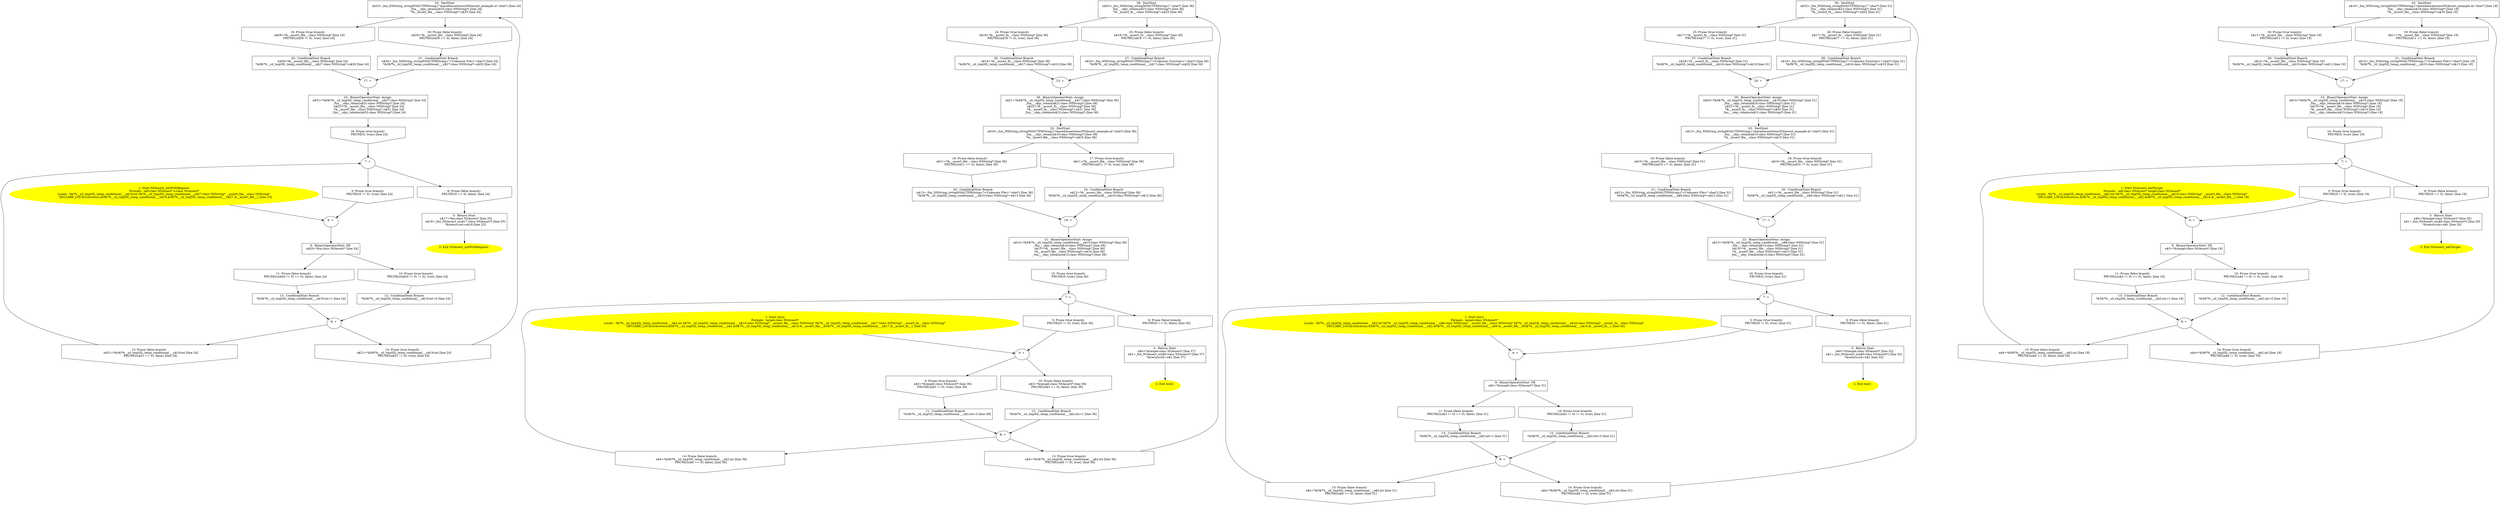 /* @generated */
digraph iCFG {
"NSAssert_initWithRequest:instance.5013facd97881754f192867cc14cda52_23" [label="23:  DeclStmt \n   n$33=_fun_NSString_stringWithUTF8String:(\"shared/assertions/NSAssert_example.m\":char*) [line 24]\n  _fun___objc_retain(n$33:class NSString*) [line 24]\n  *&__assert_file__:class NSString*=n$33 [line 24]\n " shape="box"]
	

	 "NSAssert_initWithRequest:instance.5013facd97881754f192867cc14cda52_23" -> "NSAssert_initWithRequest:instance.5013facd97881754f192867cc14cda52_18" ;
	 "NSAssert_initWithRequest:instance.5013facd97881754f192867cc14cda52_23" -> "NSAssert_initWithRequest:instance.5013facd97881754f192867cc14cda52_19" ;
"NSAssert_initWithRequest:instance.5013facd97881754f192867cc14cda52_22" [label="22:  BinaryOperatorStmt: Assign \n   n$31=*&0$?%__sil_tmpSIL_temp_conditional___n$27:class NSString* [line 24]\n  _fun___objc_retain(n$31:class NSString*) [line 24]\n  n$32=*&__assert_file__:class NSString* [line 24]\n  *&__assert_file__:class NSString*=n$31 [line 24]\n  _fun___objc_release(n$32:class NSString*) [line 24]\n " shape="box"]
	

	 "NSAssert_initWithRequest:instance.5013facd97881754f192867cc14cda52_22" -> "NSAssert_initWithRequest:instance.5013facd97881754f192867cc14cda52_16" ;
"NSAssert_initWithRequest:instance.5013facd97881754f192867cc14cda52_21" [label="21:  ConditinalStmt Branch \n   n$30=_fun_NSString_stringWithUTF8String:(\"<Unknown File>\":char*) [line 24]\n  *&0$?%__sil_tmpSIL_temp_conditional___n$27:class NSString*=n$30 [line 24]\n " shape="box"]
	

	 "NSAssert_initWithRequest:instance.5013facd97881754f192867cc14cda52_21" -> "NSAssert_initWithRequest:instance.5013facd97881754f192867cc14cda52_17" ;
"NSAssert_initWithRequest:instance.5013facd97881754f192867cc14cda52_20" [label="20:  ConditinalStmt Branch \n   n$29=*&__assert_file__:class NSString* [line 24]\n  *&0$?%__sil_tmpSIL_temp_conditional___n$27:class NSString*=n$29 [line 24]\n " shape="box"]
	

	 "NSAssert_initWithRequest:instance.5013facd97881754f192867cc14cda52_20" -> "NSAssert_initWithRequest:instance.5013facd97881754f192867cc14cda52_17" ;
"NSAssert_initWithRequest:instance.5013facd97881754f192867cc14cda52_19" [label="19: Prune (false branch) \n   n$28=*&__assert_file__:class NSString* [line 24]\n  PRUNE((n$28 == 0), false); [line 24]\n " shape="invhouse"]
	

	 "NSAssert_initWithRequest:instance.5013facd97881754f192867cc14cda52_19" -> "NSAssert_initWithRequest:instance.5013facd97881754f192867cc14cda52_21" ;
"NSAssert_initWithRequest:instance.5013facd97881754f192867cc14cda52_18" [label="18: Prune (true branch) \n   n$28=*&__assert_file__:class NSString* [line 24]\n  PRUNE((n$28 != 0), true); [line 24]\n " shape="invhouse"]
	

	 "NSAssert_initWithRequest:instance.5013facd97881754f192867cc14cda52_18" -> "NSAssert_initWithRequest:instance.5013facd97881754f192867cc14cda52_20" ;
"NSAssert_initWithRequest:instance.5013facd97881754f192867cc14cda52_17" [label="17: + \n  " ]
	

	 "NSAssert_initWithRequest:instance.5013facd97881754f192867cc14cda52_17" -> "NSAssert_initWithRequest:instance.5013facd97881754f192867cc14cda52_22" ;
"NSAssert_initWithRequest:instance.5013facd97881754f192867cc14cda52_16" [label="16: Prune (true branch) \n   PRUNE(0, true); [line 24]\n " shape="invhouse"]
	

	 "NSAssert_initWithRequest:instance.5013facd97881754f192867cc14cda52_16" -> "NSAssert_initWithRequest:instance.5013facd97881754f192867cc14cda52_7" ;
"NSAssert_initWithRequest:instance.5013facd97881754f192867cc14cda52_15" [label="15: Prune (false branch) \n   n$21=*&0$?%__sil_tmpSIL_temp_conditional___n$19:int [line 24]\n  PRUNE((n$21 == 0), false); [line 24]\n " shape="invhouse"]
	

	 "NSAssert_initWithRequest:instance.5013facd97881754f192867cc14cda52_15" -> "NSAssert_initWithRequest:instance.5013facd97881754f192867cc14cda52_7" ;
"NSAssert_initWithRequest:instance.5013facd97881754f192867cc14cda52_14" [label="14: Prune (true branch) \n   n$21=*&0$?%__sil_tmpSIL_temp_conditional___n$19:int [line 24]\n  PRUNE((n$21 != 0), true); [line 24]\n " shape="invhouse"]
	

	 "NSAssert_initWithRequest:instance.5013facd97881754f192867cc14cda52_14" -> "NSAssert_initWithRequest:instance.5013facd97881754f192867cc14cda52_23" ;
"NSAssert_initWithRequest:instance.5013facd97881754f192867cc14cda52_13" [label="13:  ConditinalStmt Branch \n   *&0$?%__sil_tmpSIL_temp_conditional___n$19:int=1 [line 24]\n " shape="box"]
	

	 "NSAssert_initWithRequest:instance.5013facd97881754f192867cc14cda52_13" -> "NSAssert_initWithRequest:instance.5013facd97881754f192867cc14cda52_8" ;
"NSAssert_initWithRequest:instance.5013facd97881754f192867cc14cda52_12" [label="12:  ConditinalStmt Branch \n   *&0$?%__sil_tmpSIL_temp_conditional___n$19:int=0 [line 24]\n " shape="box"]
	

	 "NSAssert_initWithRequest:instance.5013facd97881754f192867cc14cda52_12" -> "NSAssert_initWithRequest:instance.5013facd97881754f192867cc14cda52_8" ;
"NSAssert_initWithRequest:instance.5013facd97881754f192867cc14cda52_11" [label="11: Prune (false branch) \n   PRUNE(((n$20 != 0) == 0), false); [line 24]\n " shape="invhouse"]
	

	 "NSAssert_initWithRequest:instance.5013facd97881754f192867cc14cda52_11" -> "NSAssert_initWithRequest:instance.5013facd97881754f192867cc14cda52_13" ;
"NSAssert_initWithRequest:instance.5013facd97881754f192867cc14cda52_10" [label="10: Prune (true branch) \n   PRUNE(((n$20 != 0) != 0), true); [line 24]\n " shape="invhouse"]
	

	 "NSAssert_initWithRequest:instance.5013facd97881754f192867cc14cda52_10" -> "NSAssert_initWithRequest:instance.5013facd97881754f192867cc14cda52_12" ;
"NSAssert_initWithRequest:instance.5013facd97881754f192867cc14cda52_9" [label="9:  BinaryOperatorStmt: NE \n   n$20=*&a:class NSAssert* [line 24]\n " shape="box"]
	

	 "NSAssert_initWithRequest:instance.5013facd97881754f192867cc14cda52_9" -> "NSAssert_initWithRequest:instance.5013facd97881754f192867cc14cda52_10" ;
	 "NSAssert_initWithRequest:instance.5013facd97881754f192867cc14cda52_9" -> "NSAssert_initWithRequest:instance.5013facd97881754f192867cc14cda52_11" ;
"NSAssert_initWithRequest:instance.5013facd97881754f192867cc14cda52_8" [label="8: + \n  " ]
	

	 "NSAssert_initWithRequest:instance.5013facd97881754f192867cc14cda52_8" -> "NSAssert_initWithRequest:instance.5013facd97881754f192867cc14cda52_14" ;
	 "NSAssert_initWithRequest:instance.5013facd97881754f192867cc14cda52_8" -> "NSAssert_initWithRequest:instance.5013facd97881754f192867cc14cda52_15" ;
"NSAssert_initWithRequest:instance.5013facd97881754f192867cc14cda52_7" [label="7: + \n  " ]
	

	 "NSAssert_initWithRequest:instance.5013facd97881754f192867cc14cda52_7" -> "NSAssert_initWithRequest:instance.5013facd97881754f192867cc14cda52_5" ;
	 "NSAssert_initWithRequest:instance.5013facd97881754f192867cc14cda52_7" -> "NSAssert_initWithRequest:instance.5013facd97881754f192867cc14cda52_6" ;
"NSAssert_initWithRequest:instance.5013facd97881754f192867cc14cda52_6" [label="6: Prune (false branch) \n   PRUNE((0 == 0), false); [line 24]\n " shape="invhouse"]
	

	 "NSAssert_initWithRequest:instance.5013facd97881754f192867cc14cda52_6" -> "NSAssert_initWithRequest:instance.5013facd97881754f192867cc14cda52_3" ;
"NSAssert_initWithRequest:instance.5013facd97881754f192867cc14cda52_5" [label="5: Prune (true branch) \n   PRUNE((0 != 0), true); [line 24]\n " shape="invhouse"]
	

	 "NSAssert_initWithRequest:instance.5013facd97881754f192867cc14cda52_5" -> "NSAssert_initWithRequest:instance.5013facd97881754f192867cc14cda52_4" ;
"NSAssert_initWithRequest:instance.5013facd97881754f192867cc14cda52_4" [label="4: + \n  " ]
	

	 "NSAssert_initWithRequest:instance.5013facd97881754f192867cc14cda52_4" -> "NSAssert_initWithRequest:instance.5013facd97881754f192867cc14cda52_9" ;
"NSAssert_initWithRequest:instance.5013facd97881754f192867cc14cda52_3" [label="3:  Return Stmt \n   n$17=*&a:class NSAssert* [line 25]\n  n$18=_fun_NSAssert_x(n$17:class NSAssert*) [line 25]\n  *&return:int=n$18 [line 25]\n " shape="box"]
	

	 "NSAssert_initWithRequest:instance.5013facd97881754f192867cc14cda52_3" -> "NSAssert_initWithRequest:instance.5013facd97881754f192867cc14cda52_2" ;
"NSAssert_initWithRequest:instance.5013facd97881754f192867cc14cda52_2" [label="2: Exit NSAssert_initWithRequest: \n  " color=yellow style=filled]
	

"NSAssert_initWithRequest:instance.5013facd97881754f192867cc14cda52_1" [label="1: Start NSAssert_initWithRequest:\nFormals:  self:class NSAssert* a:class NSAssert*\nLocals:  0$?%__sil_tmpSIL_temp_conditional___n$19:int 0$?%__sil_tmpSIL_temp_conditional___n$27:class NSString* __assert_file__:class NSString* \n   DECLARE_LOCALS(&return,&0$?%__sil_tmpSIL_temp_conditional___n$19,&0$?%__sil_tmpSIL_temp_conditional___n$27,&__assert_file__); [line 23]\n " color=yellow style=filled]
	

	 "NSAssert_initWithRequest:instance.5013facd97881754f192867cc14cda52_1" -> "NSAssert_initWithRequest:instance.5013facd97881754f192867cc14cda52_4" ;
"test2.ad0234829205b9033196ba818f7a872b_29" [label="29:  DeclStmt \n   n$23=_fun_NSString_stringWithUTF8String:(\"\":char*) [line 36]\n  _fun___objc_retain(n$23:class NSString*) [line 36]\n  *&__assert_fn__:class NSString*=n$23 [line 36]\n " shape="box"]
	

	 "test2.ad0234829205b9033196ba818f7a872b_29" -> "test2.ad0234829205b9033196ba818f7a872b_24" ;
	 "test2.ad0234829205b9033196ba818f7a872b_29" -> "test2.ad0234829205b9033196ba818f7a872b_25" ;
"test2.ad0234829205b9033196ba818f7a872b_28" [label="28:  BinaryOperatorStmt: Assign \n   n$21=*&0$?%__sil_tmpSIL_temp_conditional___n$17:class NSString* [line 36]\n  _fun___objc_retain(n$21:class NSString*) [line 36]\n  n$22=*&__assert_fn__:class NSString* [line 36]\n  *&__assert_fn__:class NSString*=n$21 [line 36]\n  _fun___objc_release(n$22:class NSString*) [line 36]\n " shape="box"]
	

	 "test2.ad0234829205b9033196ba818f7a872b_28" -> "test2.ad0234829205b9033196ba818f7a872b_22" ;
"test2.ad0234829205b9033196ba818f7a872b_27" [label="27:  ConditinalStmt Branch \n   n$20=_fun_NSString_stringWithUTF8String:(\"<Unknown Function>\":char*) [line 36]\n  *&0$?%__sil_tmpSIL_temp_conditional___n$17:class NSString*=n$20 [line 36]\n " shape="box"]
	

	 "test2.ad0234829205b9033196ba818f7a872b_27" -> "test2.ad0234829205b9033196ba818f7a872b_23" ;
"test2.ad0234829205b9033196ba818f7a872b_26" [label="26:  ConditinalStmt Branch \n   n$19=*&__assert_fn__:class NSString* [line 36]\n  *&0$?%__sil_tmpSIL_temp_conditional___n$17:class NSString*=n$19 [line 36]\n " shape="box"]
	

	 "test2.ad0234829205b9033196ba818f7a872b_26" -> "test2.ad0234829205b9033196ba818f7a872b_23" ;
"test2.ad0234829205b9033196ba818f7a872b_25" [label="25: Prune (false branch) \n   n$18=*&__assert_fn__:class NSString* [line 36]\n  PRUNE((n$18 == 0), false); [line 36]\n " shape="invhouse"]
	

	 "test2.ad0234829205b9033196ba818f7a872b_25" -> "test2.ad0234829205b9033196ba818f7a872b_27" ;
"test2.ad0234829205b9033196ba818f7a872b_24" [label="24: Prune (true branch) \n   n$18=*&__assert_fn__:class NSString* [line 36]\n  PRUNE((n$18 != 0), true); [line 36]\n " shape="invhouse"]
	

	 "test2.ad0234829205b9033196ba818f7a872b_24" -> "test2.ad0234829205b9033196ba818f7a872b_26" ;
"test2.ad0234829205b9033196ba818f7a872b_23" [label="23: + \n  " ]
	

	 "test2.ad0234829205b9033196ba818f7a872b_23" -> "test2.ad0234829205b9033196ba818f7a872b_28" ;
"test2.ad0234829205b9033196ba818f7a872b_22" [label="22:  DeclStmt \n   n$16=_fun_NSString_stringWithUTF8String:(\"shared/assertions/NSAssert_example.m\":char*) [line 36]\n  _fun___objc_retain(n$16:class NSString*) [line 36]\n  *&__assert_file__:class NSString*=n$16 [line 36]\n " shape="box"]
	

	 "test2.ad0234829205b9033196ba818f7a872b_22" -> "test2.ad0234829205b9033196ba818f7a872b_17" ;
	 "test2.ad0234829205b9033196ba818f7a872b_22" -> "test2.ad0234829205b9033196ba818f7a872b_18" ;
"test2.ad0234829205b9033196ba818f7a872b_21" [label="21:  BinaryOperatorStmt: Assign \n   n$14=*&0$?%__sil_tmpSIL_temp_conditional___n$10:class NSString* [line 36]\n  _fun___objc_retain(n$14:class NSString*) [line 36]\n  n$15=*&__assert_file__:class NSString* [line 36]\n  *&__assert_file__:class NSString*=n$14 [line 36]\n  _fun___objc_release(n$15:class NSString*) [line 36]\n " shape="box"]
	

	 "test2.ad0234829205b9033196ba818f7a872b_21" -> "test2.ad0234829205b9033196ba818f7a872b_15" ;
"test2.ad0234829205b9033196ba818f7a872b_20" [label="20:  ConditinalStmt Branch \n   n$13=_fun_NSString_stringWithUTF8String:(\"<Unknown File>\":char*) [line 36]\n  *&0$?%__sil_tmpSIL_temp_conditional___n$10:class NSString*=n$13 [line 36]\n " shape="box"]
	

	 "test2.ad0234829205b9033196ba818f7a872b_20" -> "test2.ad0234829205b9033196ba818f7a872b_16" ;
"test2.ad0234829205b9033196ba818f7a872b_19" [label="19:  ConditinalStmt Branch \n   n$12=*&__assert_file__:class NSString* [line 36]\n  *&0$?%__sil_tmpSIL_temp_conditional___n$10:class NSString*=n$12 [line 36]\n " shape="box"]
	

	 "test2.ad0234829205b9033196ba818f7a872b_19" -> "test2.ad0234829205b9033196ba818f7a872b_16" ;
"test2.ad0234829205b9033196ba818f7a872b_18" [label="18: Prune (false branch) \n   n$11=*&__assert_file__:class NSString* [line 36]\n  PRUNE((n$11 == 0), false); [line 36]\n " shape="invhouse"]
	

	 "test2.ad0234829205b9033196ba818f7a872b_18" -> "test2.ad0234829205b9033196ba818f7a872b_20" ;
"test2.ad0234829205b9033196ba818f7a872b_17" [label="17: Prune (true branch) \n   n$11=*&__assert_file__:class NSString* [line 36]\n  PRUNE((n$11 != 0), true); [line 36]\n " shape="invhouse"]
	

	 "test2.ad0234829205b9033196ba818f7a872b_17" -> "test2.ad0234829205b9033196ba818f7a872b_19" ;
"test2.ad0234829205b9033196ba818f7a872b_16" [label="16: + \n  " ]
	

	 "test2.ad0234829205b9033196ba818f7a872b_16" -> "test2.ad0234829205b9033196ba818f7a872b_21" ;
"test2.ad0234829205b9033196ba818f7a872b_15" [label="15: Prune (true branch) \n   PRUNE(0, true); [line 36]\n " shape="invhouse"]
	

	 "test2.ad0234829205b9033196ba818f7a872b_15" -> "test2.ad0234829205b9033196ba818f7a872b_7" ;
"test2.ad0234829205b9033196ba818f7a872b_14" [label="14: Prune (false branch) \n   n$4=*&0$?%__sil_tmpSIL_temp_conditional___n$2:int [line 36]\n  PRUNE((n$4 == 0), false); [line 36]\n " shape="invhouse"]
	

	 "test2.ad0234829205b9033196ba818f7a872b_14" -> "test2.ad0234829205b9033196ba818f7a872b_7" ;
"test2.ad0234829205b9033196ba818f7a872b_13" [label="13: Prune (true branch) \n   n$4=*&0$?%__sil_tmpSIL_temp_conditional___n$2:int [line 36]\n  PRUNE((n$4 != 0), true); [line 36]\n " shape="invhouse"]
	

	 "test2.ad0234829205b9033196ba818f7a872b_13" -> "test2.ad0234829205b9033196ba818f7a872b_29" ;
"test2.ad0234829205b9033196ba818f7a872b_12" [label="12:  ConditinalStmt Branch \n   *&0$?%__sil_tmpSIL_temp_conditional___n$2:int=1 [line 36]\n " shape="box"]
	

	 "test2.ad0234829205b9033196ba818f7a872b_12" -> "test2.ad0234829205b9033196ba818f7a872b_8" ;
"test2.ad0234829205b9033196ba818f7a872b_11" [label="11:  ConditinalStmt Branch \n   *&0$?%__sil_tmpSIL_temp_conditional___n$2:int=0 [line 36]\n " shape="box"]
	

	 "test2.ad0234829205b9033196ba818f7a872b_11" -> "test2.ad0234829205b9033196ba818f7a872b_8" ;
"test2.ad0234829205b9033196ba818f7a872b_10" [label="10: Prune (false branch) \n   n$3=*&target:class NSAssert* [line 36]\n  PRUNE((n$3 == 0), false); [line 36]\n " shape="invhouse"]
	

	 "test2.ad0234829205b9033196ba818f7a872b_10" -> "test2.ad0234829205b9033196ba818f7a872b_12" ;
"test2.ad0234829205b9033196ba818f7a872b_9" [label="9: Prune (true branch) \n   n$3=*&target:class NSAssert* [line 36]\n  PRUNE((n$3 != 0), true); [line 36]\n " shape="invhouse"]
	

	 "test2.ad0234829205b9033196ba818f7a872b_9" -> "test2.ad0234829205b9033196ba818f7a872b_11" ;
"test2.ad0234829205b9033196ba818f7a872b_8" [label="8: + \n  " ]
	

	 "test2.ad0234829205b9033196ba818f7a872b_8" -> "test2.ad0234829205b9033196ba818f7a872b_13" ;
	 "test2.ad0234829205b9033196ba818f7a872b_8" -> "test2.ad0234829205b9033196ba818f7a872b_14" ;
"test2.ad0234829205b9033196ba818f7a872b_7" [label="7: + \n  " ]
	

	 "test2.ad0234829205b9033196ba818f7a872b_7" -> "test2.ad0234829205b9033196ba818f7a872b_5" ;
	 "test2.ad0234829205b9033196ba818f7a872b_7" -> "test2.ad0234829205b9033196ba818f7a872b_6" ;
"test2.ad0234829205b9033196ba818f7a872b_6" [label="6: Prune (false branch) \n   PRUNE((0 == 0), false); [line 36]\n " shape="invhouse"]
	

	 "test2.ad0234829205b9033196ba818f7a872b_6" -> "test2.ad0234829205b9033196ba818f7a872b_3" ;
"test2.ad0234829205b9033196ba818f7a872b_5" [label="5: Prune (true branch) \n   PRUNE((0 != 0), true); [line 36]\n " shape="invhouse"]
	

	 "test2.ad0234829205b9033196ba818f7a872b_5" -> "test2.ad0234829205b9033196ba818f7a872b_4" ;
"test2.ad0234829205b9033196ba818f7a872b_4" [label="4: + \n  " ]
	

	 "test2.ad0234829205b9033196ba818f7a872b_4" -> "test2.ad0234829205b9033196ba818f7a872b_9" ;
	 "test2.ad0234829205b9033196ba818f7a872b_4" -> "test2.ad0234829205b9033196ba818f7a872b_10" ;
"test2.ad0234829205b9033196ba818f7a872b_3" [label="3:  Return Stmt \n   n$0=*&target:class NSAssert* [line 37]\n  n$1=_fun_NSAssert_x(n$0:class NSAssert*) [line 37]\n  *&return:int=n$1 [line 37]\n " shape="box"]
	

	 "test2.ad0234829205b9033196ba818f7a872b_3" -> "test2.ad0234829205b9033196ba818f7a872b_2" ;
"test2.ad0234829205b9033196ba818f7a872b_2" [label="2: Exit test2 \n  " color=yellow style=filled]
	

"test2.ad0234829205b9033196ba818f7a872b_1" [label="1: Start test2\nFormals:  target:class NSAssert*\nLocals:  0$?%__sil_tmpSIL_temp_conditional___n$2:int 0$?%__sil_tmpSIL_temp_conditional___n$10:class NSString* __assert_file__:class NSString* 0$?%__sil_tmpSIL_temp_conditional___n$17:class NSString* __assert_fn__:class NSString* \n   DECLARE_LOCALS(&return,&0$?%__sil_tmpSIL_temp_conditional___n$2,&0$?%__sil_tmpSIL_temp_conditional___n$10,&__assert_file__,&0$?%__sil_tmpSIL_temp_conditional___n$17,&__assert_fn__); [line 35]\n " color=yellow style=filled]
	

	 "test2.ad0234829205b9033196ba818f7a872b_1" -> "test2.ad0234829205b9033196ba818f7a872b_4" ;
"test1.5a105e8b9d40e1329780d62ea2265d8a_30" [label="30:  DeclStmt \n   n$22=_fun_NSString_stringWithUTF8String:(\"\":char*) [line 31]\n  _fun___objc_retain(n$22:class NSString*) [line 31]\n  *&__assert_fn__:class NSString*=n$22 [line 31]\n " shape="box"]
	

	 "test1.5a105e8b9d40e1329780d62ea2265d8a_30" -> "test1.5a105e8b9d40e1329780d62ea2265d8a_25" ;
	 "test1.5a105e8b9d40e1329780d62ea2265d8a_30" -> "test1.5a105e8b9d40e1329780d62ea2265d8a_26" ;
"test1.5a105e8b9d40e1329780d62ea2265d8a_29" [label="29:  BinaryOperatorStmt: Assign \n   n$20=*&0$?%__sil_tmpSIL_temp_conditional___n$16:class NSString* [line 31]\n  _fun___objc_retain(n$20:class NSString*) [line 31]\n  n$21=*&__assert_fn__:class NSString* [line 31]\n  *&__assert_fn__:class NSString*=n$20 [line 31]\n  _fun___objc_release(n$21:class NSString*) [line 31]\n " shape="box"]
	

	 "test1.5a105e8b9d40e1329780d62ea2265d8a_29" -> "test1.5a105e8b9d40e1329780d62ea2265d8a_23" ;
"test1.5a105e8b9d40e1329780d62ea2265d8a_28" [label="28:  ConditinalStmt Branch \n   n$19=_fun_NSString_stringWithUTF8String:(\"<Unknown Function>\":char*) [line 31]\n  *&0$?%__sil_tmpSIL_temp_conditional___n$16:class NSString*=n$19 [line 31]\n " shape="box"]
	

	 "test1.5a105e8b9d40e1329780d62ea2265d8a_28" -> "test1.5a105e8b9d40e1329780d62ea2265d8a_24" ;
"test1.5a105e8b9d40e1329780d62ea2265d8a_27" [label="27:  ConditinalStmt Branch \n   n$18=*&__assert_fn__:class NSString* [line 31]\n  *&0$?%__sil_tmpSIL_temp_conditional___n$16:class NSString*=n$18 [line 31]\n " shape="box"]
	

	 "test1.5a105e8b9d40e1329780d62ea2265d8a_27" -> "test1.5a105e8b9d40e1329780d62ea2265d8a_24" ;
"test1.5a105e8b9d40e1329780d62ea2265d8a_26" [label="26: Prune (false branch) \n   n$17=*&__assert_fn__:class NSString* [line 31]\n  PRUNE((n$17 == 0), false); [line 31]\n " shape="invhouse"]
	

	 "test1.5a105e8b9d40e1329780d62ea2265d8a_26" -> "test1.5a105e8b9d40e1329780d62ea2265d8a_28" ;
"test1.5a105e8b9d40e1329780d62ea2265d8a_25" [label="25: Prune (true branch) \n   n$17=*&__assert_fn__:class NSString* [line 31]\n  PRUNE((n$17 != 0), true); [line 31]\n " shape="invhouse"]
	

	 "test1.5a105e8b9d40e1329780d62ea2265d8a_25" -> "test1.5a105e8b9d40e1329780d62ea2265d8a_27" ;
"test1.5a105e8b9d40e1329780d62ea2265d8a_24" [label="24: + \n  " ]
	

	 "test1.5a105e8b9d40e1329780d62ea2265d8a_24" -> "test1.5a105e8b9d40e1329780d62ea2265d8a_29" ;
"test1.5a105e8b9d40e1329780d62ea2265d8a_23" [label="23:  DeclStmt \n   n$15=_fun_NSString_stringWithUTF8String:(\"shared/assertions/NSAssert_example.m\":char*) [line 31]\n  _fun___objc_retain(n$15:class NSString*) [line 31]\n  *&__assert_file__:class NSString*=n$15 [line 31]\n " shape="box"]
	

	 "test1.5a105e8b9d40e1329780d62ea2265d8a_23" -> "test1.5a105e8b9d40e1329780d62ea2265d8a_18" ;
	 "test1.5a105e8b9d40e1329780d62ea2265d8a_23" -> "test1.5a105e8b9d40e1329780d62ea2265d8a_19" ;
"test1.5a105e8b9d40e1329780d62ea2265d8a_22" [label="22:  BinaryOperatorStmt: Assign \n   n$13=*&0$?%__sil_tmpSIL_temp_conditional___n$9:class NSString* [line 31]\n  _fun___objc_retain(n$13:class NSString*) [line 31]\n  n$14=*&__assert_file__:class NSString* [line 31]\n  *&__assert_file__:class NSString*=n$13 [line 31]\n  _fun___objc_release(n$14:class NSString*) [line 31]\n " shape="box"]
	

	 "test1.5a105e8b9d40e1329780d62ea2265d8a_22" -> "test1.5a105e8b9d40e1329780d62ea2265d8a_16" ;
"test1.5a105e8b9d40e1329780d62ea2265d8a_21" [label="21:  ConditinalStmt Branch \n   n$12=_fun_NSString_stringWithUTF8String:(\"<Unknown File>\":char*) [line 31]\n  *&0$?%__sil_tmpSIL_temp_conditional___n$9:class NSString*=n$12 [line 31]\n " shape="box"]
	

	 "test1.5a105e8b9d40e1329780d62ea2265d8a_21" -> "test1.5a105e8b9d40e1329780d62ea2265d8a_17" ;
"test1.5a105e8b9d40e1329780d62ea2265d8a_20" [label="20:  ConditinalStmt Branch \n   n$11=*&__assert_file__:class NSString* [line 31]\n  *&0$?%__sil_tmpSIL_temp_conditional___n$9:class NSString*=n$11 [line 31]\n " shape="box"]
	

	 "test1.5a105e8b9d40e1329780d62ea2265d8a_20" -> "test1.5a105e8b9d40e1329780d62ea2265d8a_17" ;
"test1.5a105e8b9d40e1329780d62ea2265d8a_19" [label="19: Prune (false branch) \n   n$10=*&__assert_file__:class NSString* [line 31]\n  PRUNE((n$10 == 0), false); [line 31]\n " shape="invhouse"]
	

	 "test1.5a105e8b9d40e1329780d62ea2265d8a_19" -> "test1.5a105e8b9d40e1329780d62ea2265d8a_21" ;
"test1.5a105e8b9d40e1329780d62ea2265d8a_18" [label="18: Prune (true branch) \n   n$10=*&__assert_file__:class NSString* [line 31]\n  PRUNE((n$10 != 0), true); [line 31]\n " shape="invhouse"]
	

	 "test1.5a105e8b9d40e1329780d62ea2265d8a_18" -> "test1.5a105e8b9d40e1329780d62ea2265d8a_20" ;
"test1.5a105e8b9d40e1329780d62ea2265d8a_17" [label="17: + \n  " ]
	

	 "test1.5a105e8b9d40e1329780d62ea2265d8a_17" -> "test1.5a105e8b9d40e1329780d62ea2265d8a_22" ;
"test1.5a105e8b9d40e1329780d62ea2265d8a_16" [label="16: Prune (true branch) \n   PRUNE(0, true); [line 31]\n " shape="invhouse"]
	

	 "test1.5a105e8b9d40e1329780d62ea2265d8a_16" -> "test1.5a105e8b9d40e1329780d62ea2265d8a_7" ;
"test1.5a105e8b9d40e1329780d62ea2265d8a_15" [label="15: Prune (false branch) \n   n$4=*&0$?%__sil_tmpSIL_temp_conditional___n$2:int [line 31]\n  PRUNE((n$4 == 0), false); [line 31]\n " shape="invhouse"]
	

	 "test1.5a105e8b9d40e1329780d62ea2265d8a_15" -> "test1.5a105e8b9d40e1329780d62ea2265d8a_7" ;
"test1.5a105e8b9d40e1329780d62ea2265d8a_14" [label="14: Prune (true branch) \n   n$4=*&0$?%__sil_tmpSIL_temp_conditional___n$2:int [line 31]\n  PRUNE((n$4 != 0), true); [line 31]\n " shape="invhouse"]
	

	 "test1.5a105e8b9d40e1329780d62ea2265d8a_14" -> "test1.5a105e8b9d40e1329780d62ea2265d8a_30" ;
"test1.5a105e8b9d40e1329780d62ea2265d8a_13" [label="13:  ConditinalStmt Branch \n   *&0$?%__sil_tmpSIL_temp_conditional___n$2:int=1 [line 31]\n " shape="box"]
	

	 "test1.5a105e8b9d40e1329780d62ea2265d8a_13" -> "test1.5a105e8b9d40e1329780d62ea2265d8a_8" ;
"test1.5a105e8b9d40e1329780d62ea2265d8a_12" [label="12:  ConditinalStmt Branch \n   *&0$?%__sil_tmpSIL_temp_conditional___n$2:int=0 [line 31]\n " shape="box"]
	

	 "test1.5a105e8b9d40e1329780d62ea2265d8a_12" -> "test1.5a105e8b9d40e1329780d62ea2265d8a_8" ;
"test1.5a105e8b9d40e1329780d62ea2265d8a_11" [label="11: Prune (false branch) \n   PRUNE(((n$3 != 0) == 0), false); [line 31]\n " shape="invhouse"]
	

	 "test1.5a105e8b9d40e1329780d62ea2265d8a_11" -> "test1.5a105e8b9d40e1329780d62ea2265d8a_13" ;
"test1.5a105e8b9d40e1329780d62ea2265d8a_10" [label="10: Prune (true branch) \n   PRUNE(((n$3 != 0) != 0), true); [line 31]\n " shape="invhouse"]
	

	 "test1.5a105e8b9d40e1329780d62ea2265d8a_10" -> "test1.5a105e8b9d40e1329780d62ea2265d8a_12" ;
"test1.5a105e8b9d40e1329780d62ea2265d8a_9" [label="9:  BinaryOperatorStmt: NE \n   n$3=*&target:class NSAssert* [line 31]\n " shape="box"]
	

	 "test1.5a105e8b9d40e1329780d62ea2265d8a_9" -> "test1.5a105e8b9d40e1329780d62ea2265d8a_10" ;
	 "test1.5a105e8b9d40e1329780d62ea2265d8a_9" -> "test1.5a105e8b9d40e1329780d62ea2265d8a_11" ;
"test1.5a105e8b9d40e1329780d62ea2265d8a_8" [label="8: + \n  " ]
	

	 "test1.5a105e8b9d40e1329780d62ea2265d8a_8" -> "test1.5a105e8b9d40e1329780d62ea2265d8a_14" ;
	 "test1.5a105e8b9d40e1329780d62ea2265d8a_8" -> "test1.5a105e8b9d40e1329780d62ea2265d8a_15" ;
"test1.5a105e8b9d40e1329780d62ea2265d8a_7" [label="7: + \n  " ]
	

	 "test1.5a105e8b9d40e1329780d62ea2265d8a_7" -> "test1.5a105e8b9d40e1329780d62ea2265d8a_5" ;
	 "test1.5a105e8b9d40e1329780d62ea2265d8a_7" -> "test1.5a105e8b9d40e1329780d62ea2265d8a_6" ;
"test1.5a105e8b9d40e1329780d62ea2265d8a_6" [label="6: Prune (false branch) \n   PRUNE((0 == 0), false); [line 31]\n " shape="invhouse"]
	

	 "test1.5a105e8b9d40e1329780d62ea2265d8a_6" -> "test1.5a105e8b9d40e1329780d62ea2265d8a_3" ;
"test1.5a105e8b9d40e1329780d62ea2265d8a_5" [label="5: Prune (true branch) \n   PRUNE((0 != 0), true); [line 31]\n " shape="invhouse"]
	

	 "test1.5a105e8b9d40e1329780d62ea2265d8a_5" -> "test1.5a105e8b9d40e1329780d62ea2265d8a_4" ;
"test1.5a105e8b9d40e1329780d62ea2265d8a_4" [label="4: + \n  " ]
	

	 "test1.5a105e8b9d40e1329780d62ea2265d8a_4" -> "test1.5a105e8b9d40e1329780d62ea2265d8a_9" ;
"test1.5a105e8b9d40e1329780d62ea2265d8a_3" [label="3:  Return Stmt \n   n$0=*&target:class NSAssert* [line 32]\n  n$1=_fun_NSAssert_x(n$0:class NSAssert*) [line 32]\n  *&return:int=n$1 [line 32]\n " shape="box"]
	

	 "test1.5a105e8b9d40e1329780d62ea2265d8a_3" -> "test1.5a105e8b9d40e1329780d62ea2265d8a_2" ;
"test1.5a105e8b9d40e1329780d62ea2265d8a_2" [label="2: Exit test1 \n  " color=yellow style=filled]
	

"test1.5a105e8b9d40e1329780d62ea2265d8a_1" [label="1: Start test1\nFormals:  target:class NSAssert*\nLocals:  0$?%__sil_tmpSIL_temp_conditional___n$2:int 0$?%__sil_tmpSIL_temp_conditional___n$9:class NSString* __assert_file__:class NSString* 0$?%__sil_tmpSIL_temp_conditional___n$16:class NSString* __assert_fn__:class NSString* \n   DECLARE_LOCALS(&return,&0$?%__sil_tmpSIL_temp_conditional___n$2,&0$?%__sil_tmpSIL_temp_conditional___n$9,&__assert_file__,&0$?%__sil_tmpSIL_temp_conditional___n$16,&__assert_fn__); [line 30]\n " color=yellow style=filled]
	

	 "test1.5a105e8b9d40e1329780d62ea2265d8a_1" -> "test1.5a105e8b9d40e1329780d62ea2265d8a_4" ;
"NSAssert_addTarget:instance.ef92ae23a24cf8063db0d913a051ea02_23" [label="23:  DeclStmt \n   n$16=_fun_NSString_stringWithUTF8String:(\"shared/assertions/NSAssert_example.m\":char*) [line 19]\n  _fun___objc_retain(n$16:class NSString*) [line 19]\n  *&__assert_file__:class NSString*=n$16 [line 19]\n " shape="box"]
	

	 "NSAssert_addTarget:instance.ef92ae23a24cf8063db0d913a051ea02_23" -> "NSAssert_addTarget:instance.ef92ae23a24cf8063db0d913a051ea02_18" ;
	 "NSAssert_addTarget:instance.ef92ae23a24cf8063db0d913a051ea02_23" -> "NSAssert_addTarget:instance.ef92ae23a24cf8063db0d913a051ea02_19" ;
"NSAssert_addTarget:instance.ef92ae23a24cf8063db0d913a051ea02_22" [label="22:  BinaryOperatorStmt: Assign \n   n$14=*&0$?%__sil_tmpSIL_temp_conditional___n$10:class NSString* [line 19]\n  _fun___objc_retain(n$14:class NSString*) [line 19]\n  n$15=*&__assert_file__:class NSString* [line 19]\n  *&__assert_file__:class NSString*=n$14 [line 19]\n  _fun___objc_release(n$15:class NSString*) [line 19]\n " shape="box"]
	

	 "NSAssert_addTarget:instance.ef92ae23a24cf8063db0d913a051ea02_22" -> "NSAssert_addTarget:instance.ef92ae23a24cf8063db0d913a051ea02_16" ;
"NSAssert_addTarget:instance.ef92ae23a24cf8063db0d913a051ea02_21" [label="21:  ConditinalStmt Branch \n   n$13=_fun_NSString_stringWithUTF8String:(\"<Unknown File>\":char*) [line 19]\n  *&0$?%__sil_tmpSIL_temp_conditional___n$10:class NSString*=n$13 [line 19]\n " shape="box"]
	

	 "NSAssert_addTarget:instance.ef92ae23a24cf8063db0d913a051ea02_21" -> "NSAssert_addTarget:instance.ef92ae23a24cf8063db0d913a051ea02_17" ;
"NSAssert_addTarget:instance.ef92ae23a24cf8063db0d913a051ea02_20" [label="20:  ConditinalStmt Branch \n   n$12=*&__assert_file__:class NSString* [line 19]\n  *&0$?%__sil_tmpSIL_temp_conditional___n$10:class NSString*=n$12 [line 19]\n " shape="box"]
	

	 "NSAssert_addTarget:instance.ef92ae23a24cf8063db0d913a051ea02_20" -> "NSAssert_addTarget:instance.ef92ae23a24cf8063db0d913a051ea02_17" ;
"NSAssert_addTarget:instance.ef92ae23a24cf8063db0d913a051ea02_19" [label="19: Prune (false branch) \n   n$11=*&__assert_file__:class NSString* [line 19]\n  PRUNE((n$11 == 0), false); [line 19]\n " shape="invhouse"]
	

	 "NSAssert_addTarget:instance.ef92ae23a24cf8063db0d913a051ea02_19" -> "NSAssert_addTarget:instance.ef92ae23a24cf8063db0d913a051ea02_21" ;
"NSAssert_addTarget:instance.ef92ae23a24cf8063db0d913a051ea02_18" [label="18: Prune (true branch) \n   n$11=*&__assert_file__:class NSString* [line 19]\n  PRUNE((n$11 != 0), true); [line 19]\n " shape="invhouse"]
	

	 "NSAssert_addTarget:instance.ef92ae23a24cf8063db0d913a051ea02_18" -> "NSAssert_addTarget:instance.ef92ae23a24cf8063db0d913a051ea02_20" ;
"NSAssert_addTarget:instance.ef92ae23a24cf8063db0d913a051ea02_17" [label="17: + \n  " ]
	

	 "NSAssert_addTarget:instance.ef92ae23a24cf8063db0d913a051ea02_17" -> "NSAssert_addTarget:instance.ef92ae23a24cf8063db0d913a051ea02_22" ;
"NSAssert_addTarget:instance.ef92ae23a24cf8063db0d913a051ea02_16" [label="16: Prune (true branch) \n   PRUNE(0, true); [line 19]\n " shape="invhouse"]
	

	 "NSAssert_addTarget:instance.ef92ae23a24cf8063db0d913a051ea02_16" -> "NSAssert_addTarget:instance.ef92ae23a24cf8063db0d913a051ea02_7" ;
"NSAssert_addTarget:instance.ef92ae23a24cf8063db0d913a051ea02_15" [label="15: Prune (false branch) \n   n$4=*&0$?%__sil_tmpSIL_temp_conditional___n$2:int [line 19]\n  PRUNE((n$4 == 0), false); [line 19]\n " shape="invhouse"]
	

	 "NSAssert_addTarget:instance.ef92ae23a24cf8063db0d913a051ea02_15" -> "NSAssert_addTarget:instance.ef92ae23a24cf8063db0d913a051ea02_7" ;
"NSAssert_addTarget:instance.ef92ae23a24cf8063db0d913a051ea02_14" [label="14: Prune (true branch) \n   n$4=*&0$?%__sil_tmpSIL_temp_conditional___n$2:int [line 19]\n  PRUNE((n$4 != 0), true); [line 19]\n " shape="invhouse"]
	

	 "NSAssert_addTarget:instance.ef92ae23a24cf8063db0d913a051ea02_14" -> "NSAssert_addTarget:instance.ef92ae23a24cf8063db0d913a051ea02_23" ;
"NSAssert_addTarget:instance.ef92ae23a24cf8063db0d913a051ea02_13" [label="13:  ConditinalStmt Branch \n   *&0$?%__sil_tmpSIL_temp_conditional___n$2:int=1 [line 19]\n " shape="box"]
	

	 "NSAssert_addTarget:instance.ef92ae23a24cf8063db0d913a051ea02_13" -> "NSAssert_addTarget:instance.ef92ae23a24cf8063db0d913a051ea02_8" ;
"NSAssert_addTarget:instance.ef92ae23a24cf8063db0d913a051ea02_12" [label="12:  ConditinalStmt Branch \n   *&0$?%__sil_tmpSIL_temp_conditional___n$2:int=0 [line 19]\n " shape="box"]
	

	 "NSAssert_addTarget:instance.ef92ae23a24cf8063db0d913a051ea02_12" -> "NSAssert_addTarget:instance.ef92ae23a24cf8063db0d913a051ea02_8" ;
"NSAssert_addTarget:instance.ef92ae23a24cf8063db0d913a051ea02_11" [label="11: Prune (false branch) \n   PRUNE(((n$3 != 0) == 0), false); [line 19]\n " shape="invhouse"]
	

	 "NSAssert_addTarget:instance.ef92ae23a24cf8063db0d913a051ea02_11" -> "NSAssert_addTarget:instance.ef92ae23a24cf8063db0d913a051ea02_13" ;
"NSAssert_addTarget:instance.ef92ae23a24cf8063db0d913a051ea02_10" [label="10: Prune (true branch) \n   PRUNE(((n$3 != 0) != 0), true); [line 19]\n " shape="invhouse"]
	

	 "NSAssert_addTarget:instance.ef92ae23a24cf8063db0d913a051ea02_10" -> "NSAssert_addTarget:instance.ef92ae23a24cf8063db0d913a051ea02_12" ;
"NSAssert_addTarget:instance.ef92ae23a24cf8063db0d913a051ea02_9" [label="9:  BinaryOperatorStmt: NE \n   n$3=*&target:class NSAssert* [line 19]\n " shape="box"]
	

	 "NSAssert_addTarget:instance.ef92ae23a24cf8063db0d913a051ea02_9" -> "NSAssert_addTarget:instance.ef92ae23a24cf8063db0d913a051ea02_10" ;
	 "NSAssert_addTarget:instance.ef92ae23a24cf8063db0d913a051ea02_9" -> "NSAssert_addTarget:instance.ef92ae23a24cf8063db0d913a051ea02_11" ;
"NSAssert_addTarget:instance.ef92ae23a24cf8063db0d913a051ea02_8" [label="8: + \n  " ]
	

	 "NSAssert_addTarget:instance.ef92ae23a24cf8063db0d913a051ea02_8" -> "NSAssert_addTarget:instance.ef92ae23a24cf8063db0d913a051ea02_14" ;
	 "NSAssert_addTarget:instance.ef92ae23a24cf8063db0d913a051ea02_8" -> "NSAssert_addTarget:instance.ef92ae23a24cf8063db0d913a051ea02_15" ;
"NSAssert_addTarget:instance.ef92ae23a24cf8063db0d913a051ea02_7" [label="7: + \n  " ]
	

	 "NSAssert_addTarget:instance.ef92ae23a24cf8063db0d913a051ea02_7" -> "NSAssert_addTarget:instance.ef92ae23a24cf8063db0d913a051ea02_5" ;
	 "NSAssert_addTarget:instance.ef92ae23a24cf8063db0d913a051ea02_7" -> "NSAssert_addTarget:instance.ef92ae23a24cf8063db0d913a051ea02_6" ;
"NSAssert_addTarget:instance.ef92ae23a24cf8063db0d913a051ea02_6" [label="6: Prune (false branch) \n   PRUNE((0 == 0), false); [line 19]\n " shape="invhouse"]
	

	 "NSAssert_addTarget:instance.ef92ae23a24cf8063db0d913a051ea02_6" -> "NSAssert_addTarget:instance.ef92ae23a24cf8063db0d913a051ea02_3" ;
"NSAssert_addTarget:instance.ef92ae23a24cf8063db0d913a051ea02_5" [label="5: Prune (true branch) \n   PRUNE((0 != 0), true); [line 19]\n " shape="invhouse"]
	

	 "NSAssert_addTarget:instance.ef92ae23a24cf8063db0d913a051ea02_5" -> "NSAssert_addTarget:instance.ef92ae23a24cf8063db0d913a051ea02_4" ;
"NSAssert_addTarget:instance.ef92ae23a24cf8063db0d913a051ea02_4" [label="4: + \n  " ]
	

	 "NSAssert_addTarget:instance.ef92ae23a24cf8063db0d913a051ea02_4" -> "NSAssert_addTarget:instance.ef92ae23a24cf8063db0d913a051ea02_9" ;
"NSAssert_addTarget:instance.ef92ae23a24cf8063db0d913a051ea02_3" [label="3:  Return Stmt \n   n$0=*&target:class NSAssert* [line 20]\n  n$1=_fun_NSAssert_x(n$0:class NSAssert*) [line 20]\n  *&return:int=n$1 [line 20]\n " shape="box"]
	

	 "NSAssert_addTarget:instance.ef92ae23a24cf8063db0d913a051ea02_3" -> "NSAssert_addTarget:instance.ef92ae23a24cf8063db0d913a051ea02_2" ;
"NSAssert_addTarget:instance.ef92ae23a24cf8063db0d913a051ea02_2" [label="2: Exit NSAssert_addTarget: \n  " color=yellow style=filled]
	

"NSAssert_addTarget:instance.ef92ae23a24cf8063db0d913a051ea02_1" [label="1: Start NSAssert_addTarget:\nFormals:  self:class NSAssert* target:class NSAssert*\nLocals:  0$?%__sil_tmpSIL_temp_conditional___n$2:int 0$?%__sil_tmpSIL_temp_conditional___n$10:class NSString* __assert_file__:class NSString* \n   DECLARE_LOCALS(&return,&0$?%__sil_tmpSIL_temp_conditional___n$2,&0$?%__sil_tmpSIL_temp_conditional___n$10,&__assert_file__); [line 18]\n " color=yellow style=filled]
	

	 "NSAssert_addTarget:instance.ef92ae23a24cf8063db0d913a051ea02_1" -> "NSAssert_addTarget:instance.ef92ae23a24cf8063db0d913a051ea02_4" ;
}
